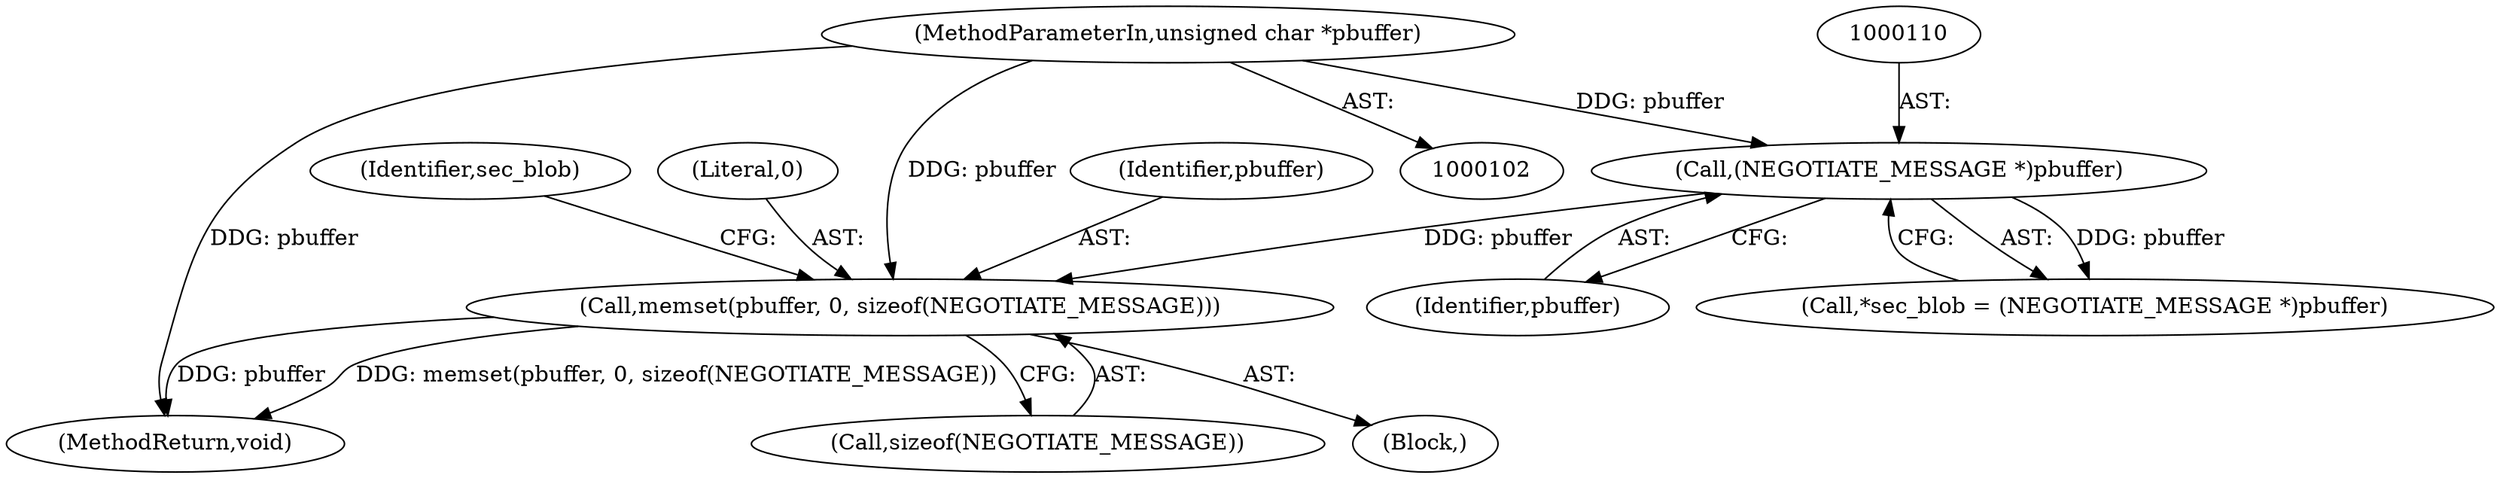 digraph "0_linux_cabfb3680f78981d26c078a26e5c748531257ebb_0@API" {
"1000113" [label="(Call,memset(pbuffer, 0, sizeof(NEGOTIATE_MESSAGE)))"];
"1000109" [label="(Call,(NEGOTIATE_MESSAGE *)pbuffer)"];
"1000103" [label="(MethodParameterIn,unsigned char *pbuffer)"];
"1000115" [label="(Literal,0)"];
"1000114" [label="(Identifier,pbuffer)"];
"1000109" [label="(Call,(NEGOTIATE_MESSAGE *)pbuffer)"];
"1000107" [label="(Call,*sec_blob = (NEGOTIATE_MESSAGE *)pbuffer)"];
"1000111" [label="(Identifier,pbuffer)"];
"1000105" [label="(Block,)"];
"1000113" [label="(Call,memset(pbuffer, 0, sizeof(NEGOTIATE_MESSAGE)))"];
"1000120" [label="(Identifier,sec_blob)"];
"1000103" [label="(MethodParameterIn,unsigned char *pbuffer)"];
"1000216" [label="(MethodReturn,void)"];
"1000116" [label="(Call,sizeof(NEGOTIATE_MESSAGE))"];
"1000113" -> "1000105"  [label="AST: "];
"1000113" -> "1000116"  [label="CFG: "];
"1000114" -> "1000113"  [label="AST: "];
"1000115" -> "1000113"  [label="AST: "];
"1000116" -> "1000113"  [label="AST: "];
"1000120" -> "1000113"  [label="CFG: "];
"1000113" -> "1000216"  [label="DDG: pbuffer"];
"1000113" -> "1000216"  [label="DDG: memset(pbuffer, 0, sizeof(NEGOTIATE_MESSAGE))"];
"1000109" -> "1000113"  [label="DDG: pbuffer"];
"1000103" -> "1000113"  [label="DDG: pbuffer"];
"1000109" -> "1000107"  [label="AST: "];
"1000109" -> "1000111"  [label="CFG: "];
"1000110" -> "1000109"  [label="AST: "];
"1000111" -> "1000109"  [label="AST: "];
"1000107" -> "1000109"  [label="CFG: "];
"1000109" -> "1000107"  [label="DDG: pbuffer"];
"1000103" -> "1000109"  [label="DDG: pbuffer"];
"1000103" -> "1000102"  [label="AST: "];
"1000103" -> "1000216"  [label="DDG: pbuffer"];
}
